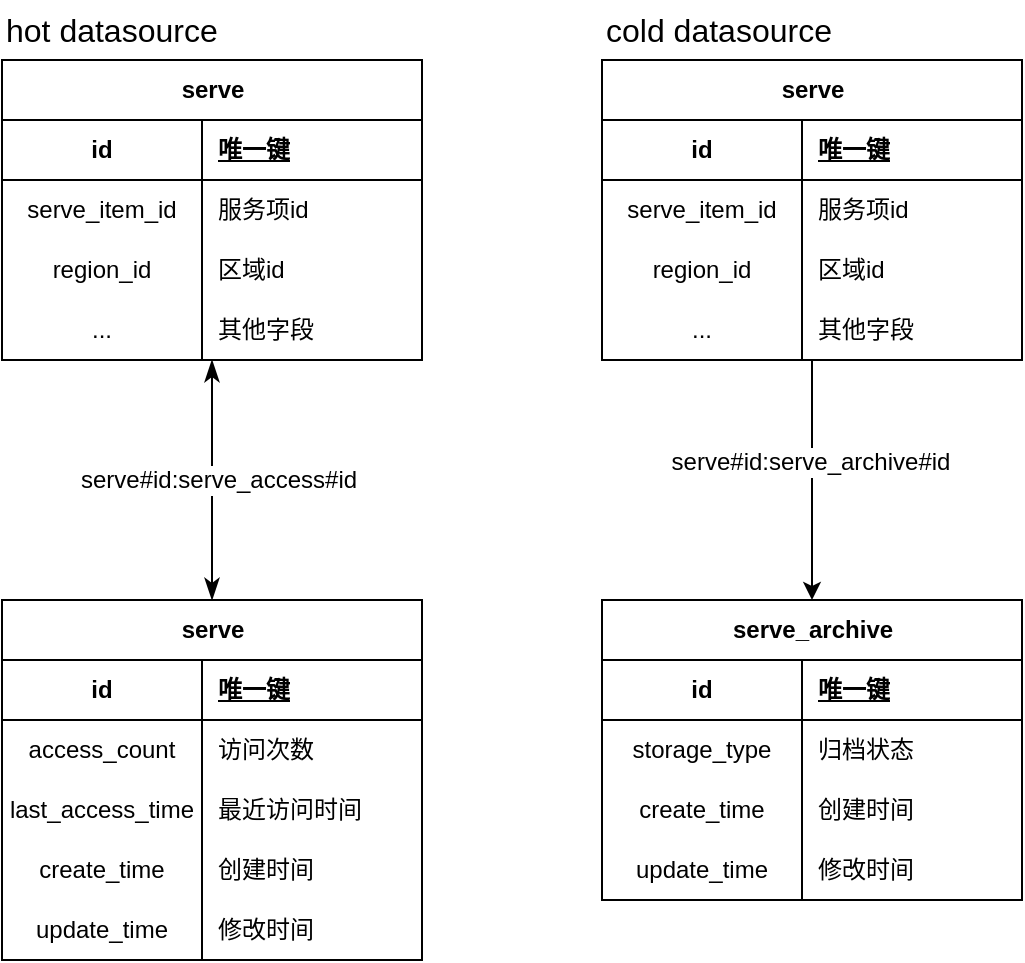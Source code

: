 <mxfile version="24.7.14">
  <diagram name="第 1 页" id="PuO4ZEIwW2zENcfACuKd">
    <mxGraphModel dx="1195" dy="630" grid="1" gridSize="10" guides="1" tooltips="1" connect="1" arrows="1" fold="1" page="1" pageScale="1" pageWidth="827" pageHeight="1169" background="none" math="0" shadow="0">
      <root>
        <mxCell id="0" />
        <mxCell id="1" parent="0" />
        <mxCell id="AhtTrzqivT7z7XCoUkm9-84" value="" style="edgeStyle=none;curved=1;rounded=0;orthogonalLoop=1;jettySize=auto;html=1;fontSize=12;startSize=8;endSize=8;flowAnimation=0;startArrow=classicThin;startFill=1;endArrow=classicThin;endFill=1;" edge="1" parent="1" source="AhtTrzqivT7z7XCoUkm9-14" target="AhtTrzqivT7z7XCoUkm9-71">
          <mxGeometry relative="1" as="geometry" />
        </mxCell>
        <mxCell id="AhtTrzqivT7z7XCoUkm9-103" value="serve#id:serve_access#id" style="edgeLabel;html=1;align=center;verticalAlign=middle;resizable=0;points=[];fontSize=12;" vertex="1" connectable="0" parent="AhtTrzqivT7z7XCoUkm9-84">
          <mxGeometry x="-0.006" y="3" relative="1" as="geometry">
            <mxPoint as="offset" />
          </mxGeometry>
        </mxCell>
        <mxCell id="AhtTrzqivT7z7XCoUkm9-14" value="serve" style="shape=table;startSize=30;container=1;collapsible=1;childLayout=tableLayout;fixedRows=1;rowLines=0;fontStyle=1;align=center;resizeLast=1;html=1;" vertex="1" parent="1">
          <mxGeometry x="110" y="230" width="210" height="150" as="geometry" />
        </mxCell>
        <mxCell id="AhtTrzqivT7z7XCoUkm9-15" value="" style="shape=tableRow;horizontal=0;startSize=0;swimlaneHead=0;swimlaneBody=0;fillColor=none;collapsible=0;dropTarget=0;points=[[0,0.5],[1,0.5]];portConstraint=eastwest;top=0;left=0;right=0;bottom=1;" vertex="1" parent="AhtTrzqivT7z7XCoUkm9-14">
          <mxGeometry y="30" width="210" height="30" as="geometry" />
        </mxCell>
        <mxCell id="AhtTrzqivT7z7XCoUkm9-16" value="id" style="shape=partialRectangle;connectable=0;fillColor=none;top=0;left=0;bottom=0;right=0;fontStyle=1;overflow=hidden;whiteSpace=wrap;html=1;" vertex="1" parent="AhtTrzqivT7z7XCoUkm9-15">
          <mxGeometry width="100" height="30" as="geometry">
            <mxRectangle width="100" height="30" as="alternateBounds" />
          </mxGeometry>
        </mxCell>
        <mxCell id="AhtTrzqivT7z7XCoUkm9-17" value="唯一键" style="shape=partialRectangle;connectable=0;fillColor=none;top=0;left=0;bottom=0;right=0;align=left;spacingLeft=6;fontStyle=5;overflow=hidden;whiteSpace=wrap;html=1;" vertex="1" parent="AhtTrzqivT7z7XCoUkm9-15">
          <mxGeometry x="100" width="110" height="30" as="geometry">
            <mxRectangle width="110" height="30" as="alternateBounds" />
          </mxGeometry>
        </mxCell>
        <mxCell id="AhtTrzqivT7z7XCoUkm9-18" value="" style="shape=tableRow;horizontal=0;startSize=0;swimlaneHead=0;swimlaneBody=0;fillColor=none;collapsible=0;dropTarget=0;points=[[0,0.5],[1,0.5]];portConstraint=eastwest;top=0;left=0;right=0;bottom=0;" vertex="1" parent="AhtTrzqivT7z7XCoUkm9-14">
          <mxGeometry y="60" width="210" height="30" as="geometry" />
        </mxCell>
        <mxCell id="AhtTrzqivT7z7XCoUkm9-19" value="serve_item_id" style="shape=partialRectangle;connectable=0;fillColor=none;top=0;left=0;bottom=0;right=0;editable=1;overflow=hidden;whiteSpace=wrap;html=1;" vertex="1" parent="AhtTrzqivT7z7XCoUkm9-18">
          <mxGeometry width="100" height="30" as="geometry">
            <mxRectangle width="100" height="30" as="alternateBounds" />
          </mxGeometry>
        </mxCell>
        <mxCell id="AhtTrzqivT7z7XCoUkm9-20" value="服务项id" style="shape=partialRectangle;connectable=0;fillColor=none;top=0;left=0;bottom=0;right=0;align=left;spacingLeft=6;overflow=hidden;whiteSpace=wrap;html=1;" vertex="1" parent="AhtTrzqivT7z7XCoUkm9-18">
          <mxGeometry x="100" width="110" height="30" as="geometry">
            <mxRectangle width="110" height="30" as="alternateBounds" />
          </mxGeometry>
        </mxCell>
        <mxCell id="AhtTrzqivT7z7XCoUkm9-21" value="" style="shape=tableRow;horizontal=0;startSize=0;swimlaneHead=0;swimlaneBody=0;fillColor=none;collapsible=0;dropTarget=0;points=[[0,0.5],[1,0.5]];portConstraint=eastwest;top=0;left=0;right=0;bottom=0;" vertex="1" parent="AhtTrzqivT7z7XCoUkm9-14">
          <mxGeometry y="90" width="210" height="30" as="geometry" />
        </mxCell>
        <mxCell id="AhtTrzqivT7z7XCoUkm9-22" value="region_id" style="shape=partialRectangle;connectable=0;fillColor=none;top=0;left=0;bottom=0;right=0;editable=1;overflow=hidden;whiteSpace=wrap;html=1;" vertex="1" parent="AhtTrzqivT7z7XCoUkm9-21">
          <mxGeometry width="100" height="30" as="geometry">
            <mxRectangle width="100" height="30" as="alternateBounds" />
          </mxGeometry>
        </mxCell>
        <mxCell id="AhtTrzqivT7z7XCoUkm9-23" value="区域id" style="shape=partialRectangle;connectable=0;fillColor=none;top=0;left=0;bottom=0;right=0;align=left;spacingLeft=6;overflow=hidden;whiteSpace=wrap;html=1;" vertex="1" parent="AhtTrzqivT7z7XCoUkm9-21">
          <mxGeometry x="100" width="110" height="30" as="geometry">
            <mxRectangle width="110" height="30" as="alternateBounds" />
          </mxGeometry>
        </mxCell>
        <mxCell id="AhtTrzqivT7z7XCoUkm9-24" value="" style="shape=tableRow;horizontal=0;startSize=0;swimlaneHead=0;swimlaneBody=0;fillColor=none;collapsible=0;dropTarget=0;points=[[0,0.5],[1,0.5]];portConstraint=eastwest;top=0;left=0;right=0;bottom=0;" vertex="1" parent="AhtTrzqivT7z7XCoUkm9-14">
          <mxGeometry y="120" width="210" height="30" as="geometry" />
        </mxCell>
        <mxCell id="AhtTrzqivT7z7XCoUkm9-25" value="..." style="shape=partialRectangle;connectable=0;fillColor=none;top=0;left=0;bottom=0;right=0;editable=1;overflow=hidden;whiteSpace=wrap;html=1;" vertex="1" parent="AhtTrzqivT7z7XCoUkm9-24">
          <mxGeometry width="100" height="30" as="geometry">
            <mxRectangle width="100" height="30" as="alternateBounds" />
          </mxGeometry>
        </mxCell>
        <mxCell id="AhtTrzqivT7z7XCoUkm9-26" value="其他字段" style="shape=partialRectangle;connectable=0;fillColor=none;top=0;left=0;bottom=0;right=0;align=left;spacingLeft=6;overflow=hidden;whiteSpace=wrap;html=1;" vertex="1" parent="AhtTrzqivT7z7XCoUkm9-24">
          <mxGeometry x="100" width="110" height="30" as="geometry">
            <mxRectangle width="110" height="30" as="alternateBounds" />
          </mxGeometry>
        </mxCell>
        <mxCell id="AhtTrzqivT7z7XCoUkm9-56" value="serve_archive" style="shape=table;startSize=30;container=1;collapsible=1;childLayout=tableLayout;fixedRows=1;rowLines=0;fontStyle=1;align=center;resizeLast=1;html=1;" vertex="1" parent="1">
          <mxGeometry x="410" y="500" width="210" height="150" as="geometry" />
        </mxCell>
        <mxCell id="AhtTrzqivT7z7XCoUkm9-57" value="" style="shape=tableRow;horizontal=0;startSize=0;swimlaneHead=0;swimlaneBody=0;fillColor=none;collapsible=0;dropTarget=0;points=[[0,0.5],[1,0.5]];portConstraint=eastwest;top=0;left=0;right=0;bottom=1;" vertex="1" parent="AhtTrzqivT7z7XCoUkm9-56">
          <mxGeometry y="30" width="210" height="30" as="geometry" />
        </mxCell>
        <mxCell id="AhtTrzqivT7z7XCoUkm9-58" value="id" style="shape=partialRectangle;connectable=0;fillColor=none;top=0;left=0;bottom=0;right=0;fontStyle=1;overflow=hidden;whiteSpace=wrap;html=1;" vertex="1" parent="AhtTrzqivT7z7XCoUkm9-57">
          <mxGeometry width="100" height="30" as="geometry">
            <mxRectangle width="100" height="30" as="alternateBounds" />
          </mxGeometry>
        </mxCell>
        <mxCell id="AhtTrzqivT7z7XCoUkm9-59" value="唯一键" style="shape=partialRectangle;connectable=0;fillColor=none;top=0;left=0;bottom=0;right=0;align=left;spacingLeft=6;fontStyle=5;overflow=hidden;whiteSpace=wrap;html=1;" vertex="1" parent="AhtTrzqivT7z7XCoUkm9-57">
          <mxGeometry x="100" width="110" height="30" as="geometry">
            <mxRectangle width="110" height="30" as="alternateBounds" />
          </mxGeometry>
        </mxCell>
        <mxCell id="AhtTrzqivT7z7XCoUkm9-60" value="" style="shape=tableRow;horizontal=0;startSize=0;swimlaneHead=0;swimlaneBody=0;fillColor=none;collapsible=0;dropTarget=0;points=[[0,0.5],[1,0.5]];portConstraint=eastwest;top=0;left=0;right=0;bottom=0;" vertex="1" parent="AhtTrzqivT7z7XCoUkm9-56">
          <mxGeometry y="60" width="210" height="30" as="geometry" />
        </mxCell>
        <mxCell id="AhtTrzqivT7z7XCoUkm9-61" value="storage_type" style="shape=partialRectangle;connectable=0;fillColor=none;top=0;left=0;bottom=0;right=0;editable=1;overflow=hidden;whiteSpace=wrap;html=1;" vertex="1" parent="AhtTrzqivT7z7XCoUkm9-60">
          <mxGeometry width="100" height="30" as="geometry">
            <mxRectangle width="100" height="30" as="alternateBounds" />
          </mxGeometry>
        </mxCell>
        <mxCell id="AhtTrzqivT7z7XCoUkm9-62" value="归档状态" style="shape=partialRectangle;connectable=0;fillColor=none;top=0;left=0;bottom=0;right=0;align=left;spacingLeft=6;overflow=hidden;whiteSpace=wrap;html=1;" vertex="1" parent="AhtTrzqivT7z7XCoUkm9-60">
          <mxGeometry x="100" width="110" height="30" as="geometry">
            <mxRectangle width="110" height="30" as="alternateBounds" />
          </mxGeometry>
        </mxCell>
        <mxCell id="AhtTrzqivT7z7XCoUkm9-63" value="" style="shape=tableRow;horizontal=0;startSize=0;swimlaneHead=0;swimlaneBody=0;fillColor=none;collapsible=0;dropTarget=0;points=[[0,0.5],[1,0.5]];portConstraint=eastwest;top=0;left=0;right=0;bottom=0;" vertex="1" parent="AhtTrzqivT7z7XCoUkm9-56">
          <mxGeometry y="90" width="210" height="30" as="geometry" />
        </mxCell>
        <mxCell id="AhtTrzqivT7z7XCoUkm9-64" value="create_time" style="shape=partialRectangle;connectable=0;fillColor=none;top=0;left=0;bottom=0;right=0;editable=1;overflow=hidden;whiteSpace=wrap;html=1;" vertex="1" parent="AhtTrzqivT7z7XCoUkm9-63">
          <mxGeometry width="100" height="30" as="geometry">
            <mxRectangle width="100" height="30" as="alternateBounds" />
          </mxGeometry>
        </mxCell>
        <mxCell id="AhtTrzqivT7z7XCoUkm9-65" value="创建时间" style="shape=partialRectangle;connectable=0;fillColor=none;top=0;left=0;bottom=0;right=0;align=left;spacingLeft=6;overflow=hidden;whiteSpace=wrap;html=1;" vertex="1" parent="AhtTrzqivT7z7XCoUkm9-63">
          <mxGeometry x="100" width="110" height="30" as="geometry">
            <mxRectangle width="110" height="30" as="alternateBounds" />
          </mxGeometry>
        </mxCell>
        <mxCell id="AhtTrzqivT7z7XCoUkm9-66" value="" style="shape=tableRow;horizontal=0;startSize=0;swimlaneHead=0;swimlaneBody=0;fillColor=none;collapsible=0;dropTarget=0;points=[[0,0.5],[1,0.5]];portConstraint=eastwest;top=0;left=0;right=0;bottom=0;" vertex="1" parent="AhtTrzqivT7z7XCoUkm9-56">
          <mxGeometry y="120" width="210" height="30" as="geometry" />
        </mxCell>
        <mxCell id="AhtTrzqivT7z7XCoUkm9-67" value="update_time" style="shape=partialRectangle;connectable=0;fillColor=none;top=0;left=0;bottom=0;right=0;editable=1;overflow=hidden;whiteSpace=wrap;html=1;" vertex="1" parent="AhtTrzqivT7z7XCoUkm9-66">
          <mxGeometry width="100" height="30" as="geometry">
            <mxRectangle width="100" height="30" as="alternateBounds" />
          </mxGeometry>
        </mxCell>
        <mxCell id="AhtTrzqivT7z7XCoUkm9-68" value="修改时间" style="shape=partialRectangle;connectable=0;fillColor=none;top=0;left=0;bottom=0;right=0;align=left;spacingLeft=6;overflow=hidden;whiteSpace=wrap;html=1;" vertex="1" parent="AhtTrzqivT7z7XCoUkm9-66">
          <mxGeometry x="100" width="110" height="30" as="geometry">
            <mxRectangle width="110" height="30" as="alternateBounds" />
          </mxGeometry>
        </mxCell>
        <mxCell id="AhtTrzqivT7z7XCoUkm9-71" value="serve" style="shape=table;startSize=30;container=1;collapsible=1;childLayout=tableLayout;fixedRows=1;rowLines=0;fontStyle=1;align=center;resizeLast=1;html=1;" vertex="1" parent="1">
          <mxGeometry x="110" y="500" width="210" height="180" as="geometry" />
        </mxCell>
        <mxCell id="AhtTrzqivT7z7XCoUkm9-72" value="" style="shape=tableRow;horizontal=0;startSize=0;swimlaneHead=0;swimlaneBody=0;fillColor=none;collapsible=0;dropTarget=0;points=[[0,0.5],[1,0.5]];portConstraint=eastwest;top=0;left=0;right=0;bottom=1;" vertex="1" parent="AhtTrzqivT7z7XCoUkm9-71">
          <mxGeometry y="30" width="210" height="30" as="geometry" />
        </mxCell>
        <mxCell id="AhtTrzqivT7z7XCoUkm9-73" value="id" style="shape=partialRectangle;connectable=0;fillColor=none;top=0;left=0;bottom=0;right=0;fontStyle=1;overflow=hidden;whiteSpace=wrap;html=1;" vertex="1" parent="AhtTrzqivT7z7XCoUkm9-72">
          <mxGeometry width="100" height="30" as="geometry">
            <mxRectangle width="100" height="30" as="alternateBounds" />
          </mxGeometry>
        </mxCell>
        <mxCell id="AhtTrzqivT7z7XCoUkm9-74" value="唯一键" style="shape=partialRectangle;connectable=0;fillColor=none;top=0;left=0;bottom=0;right=0;align=left;spacingLeft=6;fontStyle=5;overflow=hidden;whiteSpace=wrap;html=1;" vertex="1" parent="AhtTrzqivT7z7XCoUkm9-72">
          <mxGeometry x="100" width="110" height="30" as="geometry">
            <mxRectangle width="110" height="30" as="alternateBounds" />
          </mxGeometry>
        </mxCell>
        <mxCell id="AhtTrzqivT7z7XCoUkm9-75" value="" style="shape=tableRow;horizontal=0;startSize=0;swimlaneHead=0;swimlaneBody=0;fillColor=none;collapsible=0;dropTarget=0;points=[[0,0.5],[1,0.5]];portConstraint=eastwest;top=0;left=0;right=0;bottom=0;" vertex="1" parent="AhtTrzqivT7z7XCoUkm9-71">
          <mxGeometry y="60" width="210" height="30" as="geometry" />
        </mxCell>
        <mxCell id="AhtTrzqivT7z7XCoUkm9-76" value="access_count" style="shape=partialRectangle;connectable=0;fillColor=none;top=0;left=0;bottom=0;right=0;editable=1;overflow=hidden;whiteSpace=wrap;html=1;" vertex="1" parent="AhtTrzqivT7z7XCoUkm9-75">
          <mxGeometry width="100" height="30" as="geometry">
            <mxRectangle width="100" height="30" as="alternateBounds" />
          </mxGeometry>
        </mxCell>
        <mxCell id="AhtTrzqivT7z7XCoUkm9-77" value="访问次数" style="shape=partialRectangle;connectable=0;fillColor=none;top=0;left=0;bottom=0;right=0;align=left;spacingLeft=6;overflow=hidden;whiteSpace=wrap;html=1;" vertex="1" parent="AhtTrzqivT7z7XCoUkm9-75">
          <mxGeometry x="100" width="110" height="30" as="geometry">
            <mxRectangle width="110" height="30" as="alternateBounds" />
          </mxGeometry>
        </mxCell>
        <mxCell id="AhtTrzqivT7z7XCoUkm9-78" value="" style="shape=tableRow;horizontal=0;startSize=0;swimlaneHead=0;swimlaneBody=0;fillColor=none;collapsible=0;dropTarget=0;points=[[0,0.5],[1,0.5]];portConstraint=eastwest;top=0;left=0;right=0;bottom=0;" vertex="1" parent="AhtTrzqivT7z7XCoUkm9-71">
          <mxGeometry y="90" width="210" height="30" as="geometry" />
        </mxCell>
        <mxCell id="AhtTrzqivT7z7XCoUkm9-79" value="last_access_time" style="shape=partialRectangle;connectable=0;fillColor=none;top=0;left=0;bottom=0;right=0;editable=1;overflow=hidden;whiteSpace=wrap;html=1;" vertex="1" parent="AhtTrzqivT7z7XCoUkm9-78">
          <mxGeometry width="100" height="30" as="geometry">
            <mxRectangle width="100" height="30" as="alternateBounds" />
          </mxGeometry>
        </mxCell>
        <mxCell id="AhtTrzqivT7z7XCoUkm9-80" value="最近访问时间" style="shape=partialRectangle;connectable=0;fillColor=none;top=0;left=0;bottom=0;right=0;align=left;spacingLeft=6;overflow=hidden;whiteSpace=wrap;html=1;" vertex="1" parent="AhtTrzqivT7z7XCoUkm9-78">
          <mxGeometry x="100" width="110" height="30" as="geometry">
            <mxRectangle width="110" height="30" as="alternateBounds" />
          </mxGeometry>
        </mxCell>
        <mxCell id="AhtTrzqivT7z7XCoUkm9-81" value="" style="shape=tableRow;horizontal=0;startSize=0;swimlaneHead=0;swimlaneBody=0;fillColor=none;collapsible=0;dropTarget=0;points=[[0,0.5],[1,0.5]];portConstraint=eastwest;top=0;left=0;right=0;bottom=0;" vertex="1" parent="AhtTrzqivT7z7XCoUkm9-71">
          <mxGeometry y="120" width="210" height="30" as="geometry" />
        </mxCell>
        <mxCell id="AhtTrzqivT7z7XCoUkm9-82" value="create_time" style="shape=partialRectangle;connectable=0;fillColor=none;top=0;left=0;bottom=0;right=0;editable=1;overflow=hidden;whiteSpace=wrap;html=1;" vertex="1" parent="AhtTrzqivT7z7XCoUkm9-81">
          <mxGeometry width="100" height="30" as="geometry">
            <mxRectangle width="100" height="30" as="alternateBounds" />
          </mxGeometry>
        </mxCell>
        <mxCell id="AhtTrzqivT7z7XCoUkm9-83" value="创建时间" style="shape=partialRectangle;connectable=0;fillColor=none;top=0;left=0;bottom=0;right=0;align=left;spacingLeft=6;overflow=hidden;whiteSpace=wrap;html=1;" vertex="1" parent="AhtTrzqivT7z7XCoUkm9-81">
          <mxGeometry x="100" width="110" height="30" as="geometry">
            <mxRectangle width="110" height="30" as="alternateBounds" />
          </mxGeometry>
        </mxCell>
        <mxCell id="AhtTrzqivT7z7XCoUkm9-100" value="" style="shape=tableRow;horizontal=0;startSize=0;swimlaneHead=0;swimlaneBody=0;fillColor=none;collapsible=0;dropTarget=0;points=[[0,0.5],[1,0.5]];portConstraint=eastwest;top=0;left=0;right=0;bottom=0;" vertex="1" parent="AhtTrzqivT7z7XCoUkm9-71">
          <mxGeometry y="150" width="210" height="30" as="geometry" />
        </mxCell>
        <mxCell id="AhtTrzqivT7z7XCoUkm9-101" value="update_time" style="shape=partialRectangle;connectable=0;fillColor=none;top=0;left=0;bottom=0;right=0;editable=1;overflow=hidden;whiteSpace=wrap;html=1;" vertex="1" parent="AhtTrzqivT7z7XCoUkm9-100">
          <mxGeometry width="100" height="30" as="geometry">
            <mxRectangle width="100" height="30" as="alternateBounds" />
          </mxGeometry>
        </mxCell>
        <mxCell id="AhtTrzqivT7z7XCoUkm9-102" value="修改时间" style="shape=partialRectangle;connectable=0;fillColor=none;top=0;left=0;bottom=0;right=0;align=left;spacingLeft=6;overflow=hidden;whiteSpace=wrap;html=1;" vertex="1" parent="AhtTrzqivT7z7XCoUkm9-100">
          <mxGeometry x="100" width="110" height="30" as="geometry">
            <mxRectangle width="110" height="30" as="alternateBounds" />
          </mxGeometry>
        </mxCell>
        <mxCell id="AhtTrzqivT7z7XCoUkm9-104" value="hot datasource" style="text;strokeColor=none;fillColor=none;html=1;align=left;verticalAlign=middle;whiteSpace=wrap;rounded=0;fontSize=16;" vertex="1" parent="1">
          <mxGeometry x="110" y="200" width="210" height="30" as="geometry" />
        </mxCell>
        <mxCell id="AhtTrzqivT7z7XCoUkm9-105" value="cold datasource" style="text;strokeColor=none;fillColor=none;html=1;align=left;verticalAlign=middle;whiteSpace=wrap;rounded=0;fontSize=16;" vertex="1" parent="1">
          <mxGeometry x="410" y="200" width="210" height="30" as="geometry" />
        </mxCell>
        <mxCell id="AhtTrzqivT7z7XCoUkm9-119" style="edgeStyle=orthogonalEdgeStyle;rounded=0;orthogonalLoop=1;jettySize=auto;html=1;entryX=0.5;entryY=0;entryDx=0;entryDy=0;" edge="1" parent="1" source="AhtTrzqivT7z7XCoUkm9-106" target="AhtTrzqivT7z7XCoUkm9-56">
          <mxGeometry relative="1" as="geometry" />
        </mxCell>
        <mxCell id="AhtTrzqivT7z7XCoUkm9-120" value="&lt;span style=&quot;font-size: 12px;&quot;&gt;serve#id:serve_archive#id&lt;/span&gt;" style="edgeLabel;html=1;align=center;verticalAlign=middle;resizable=0;points=[];" vertex="1" connectable="0" parent="AhtTrzqivT7z7XCoUkm9-119">
          <mxGeometry x="-0.161" y="-1" relative="1" as="geometry">
            <mxPoint as="offset" />
          </mxGeometry>
        </mxCell>
        <mxCell id="AhtTrzqivT7z7XCoUkm9-106" value="serve" style="shape=table;startSize=30;container=1;collapsible=1;childLayout=tableLayout;fixedRows=1;rowLines=0;fontStyle=1;align=center;resizeLast=1;html=1;" vertex="1" parent="1">
          <mxGeometry x="410" y="230" width="210" height="150" as="geometry" />
        </mxCell>
        <mxCell id="AhtTrzqivT7z7XCoUkm9-107" value="" style="shape=tableRow;horizontal=0;startSize=0;swimlaneHead=0;swimlaneBody=0;fillColor=none;collapsible=0;dropTarget=0;points=[[0,0.5],[1,0.5]];portConstraint=eastwest;top=0;left=0;right=0;bottom=1;" vertex="1" parent="AhtTrzqivT7z7XCoUkm9-106">
          <mxGeometry y="30" width="210" height="30" as="geometry" />
        </mxCell>
        <mxCell id="AhtTrzqivT7z7XCoUkm9-108" value="id" style="shape=partialRectangle;connectable=0;fillColor=none;top=0;left=0;bottom=0;right=0;fontStyle=1;overflow=hidden;whiteSpace=wrap;html=1;" vertex="1" parent="AhtTrzqivT7z7XCoUkm9-107">
          <mxGeometry width="100" height="30" as="geometry">
            <mxRectangle width="100" height="30" as="alternateBounds" />
          </mxGeometry>
        </mxCell>
        <mxCell id="AhtTrzqivT7z7XCoUkm9-109" value="唯一键" style="shape=partialRectangle;connectable=0;fillColor=none;top=0;left=0;bottom=0;right=0;align=left;spacingLeft=6;fontStyle=5;overflow=hidden;whiteSpace=wrap;html=1;" vertex="1" parent="AhtTrzqivT7z7XCoUkm9-107">
          <mxGeometry x="100" width="110" height="30" as="geometry">
            <mxRectangle width="110" height="30" as="alternateBounds" />
          </mxGeometry>
        </mxCell>
        <mxCell id="AhtTrzqivT7z7XCoUkm9-110" value="" style="shape=tableRow;horizontal=0;startSize=0;swimlaneHead=0;swimlaneBody=0;fillColor=none;collapsible=0;dropTarget=0;points=[[0,0.5],[1,0.5]];portConstraint=eastwest;top=0;left=0;right=0;bottom=0;" vertex="1" parent="AhtTrzqivT7z7XCoUkm9-106">
          <mxGeometry y="60" width="210" height="30" as="geometry" />
        </mxCell>
        <mxCell id="AhtTrzqivT7z7XCoUkm9-111" value="serve_item_id" style="shape=partialRectangle;connectable=0;fillColor=none;top=0;left=0;bottom=0;right=0;editable=1;overflow=hidden;whiteSpace=wrap;html=1;" vertex="1" parent="AhtTrzqivT7z7XCoUkm9-110">
          <mxGeometry width="100" height="30" as="geometry">
            <mxRectangle width="100" height="30" as="alternateBounds" />
          </mxGeometry>
        </mxCell>
        <mxCell id="AhtTrzqivT7z7XCoUkm9-112" value="服务项id" style="shape=partialRectangle;connectable=0;fillColor=none;top=0;left=0;bottom=0;right=0;align=left;spacingLeft=6;overflow=hidden;whiteSpace=wrap;html=1;" vertex="1" parent="AhtTrzqivT7z7XCoUkm9-110">
          <mxGeometry x="100" width="110" height="30" as="geometry">
            <mxRectangle width="110" height="30" as="alternateBounds" />
          </mxGeometry>
        </mxCell>
        <mxCell id="AhtTrzqivT7z7XCoUkm9-113" value="" style="shape=tableRow;horizontal=0;startSize=0;swimlaneHead=0;swimlaneBody=0;fillColor=none;collapsible=0;dropTarget=0;points=[[0,0.5],[1,0.5]];portConstraint=eastwest;top=0;left=0;right=0;bottom=0;" vertex="1" parent="AhtTrzqivT7z7XCoUkm9-106">
          <mxGeometry y="90" width="210" height="30" as="geometry" />
        </mxCell>
        <mxCell id="AhtTrzqivT7z7XCoUkm9-114" value="region_id" style="shape=partialRectangle;connectable=0;fillColor=none;top=0;left=0;bottom=0;right=0;editable=1;overflow=hidden;whiteSpace=wrap;html=1;" vertex="1" parent="AhtTrzqivT7z7XCoUkm9-113">
          <mxGeometry width="100" height="30" as="geometry">
            <mxRectangle width="100" height="30" as="alternateBounds" />
          </mxGeometry>
        </mxCell>
        <mxCell id="AhtTrzqivT7z7XCoUkm9-115" value="区域id" style="shape=partialRectangle;connectable=0;fillColor=none;top=0;left=0;bottom=0;right=0;align=left;spacingLeft=6;overflow=hidden;whiteSpace=wrap;html=1;" vertex="1" parent="AhtTrzqivT7z7XCoUkm9-113">
          <mxGeometry x="100" width="110" height="30" as="geometry">
            <mxRectangle width="110" height="30" as="alternateBounds" />
          </mxGeometry>
        </mxCell>
        <mxCell id="AhtTrzqivT7z7XCoUkm9-116" value="" style="shape=tableRow;horizontal=0;startSize=0;swimlaneHead=0;swimlaneBody=0;fillColor=none;collapsible=0;dropTarget=0;points=[[0,0.5],[1,0.5]];portConstraint=eastwest;top=0;left=0;right=0;bottom=0;" vertex="1" parent="AhtTrzqivT7z7XCoUkm9-106">
          <mxGeometry y="120" width="210" height="30" as="geometry" />
        </mxCell>
        <mxCell id="AhtTrzqivT7z7XCoUkm9-117" value="..." style="shape=partialRectangle;connectable=0;fillColor=none;top=0;left=0;bottom=0;right=0;editable=1;overflow=hidden;whiteSpace=wrap;html=1;" vertex="1" parent="AhtTrzqivT7z7XCoUkm9-116">
          <mxGeometry width="100" height="30" as="geometry">
            <mxRectangle width="100" height="30" as="alternateBounds" />
          </mxGeometry>
        </mxCell>
        <mxCell id="AhtTrzqivT7z7XCoUkm9-118" value="其他字段" style="shape=partialRectangle;connectable=0;fillColor=none;top=0;left=0;bottom=0;right=0;align=left;spacingLeft=6;overflow=hidden;whiteSpace=wrap;html=1;" vertex="1" parent="AhtTrzqivT7z7XCoUkm9-116">
          <mxGeometry x="100" width="110" height="30" as="geometry">
            <mxRectangle width="110" height="30" as="alternateBounds" />
          </mxGeometry>
        </mxCell>
      </root>
    </mxGraphModel>
  </diagram>
</mxfile>
